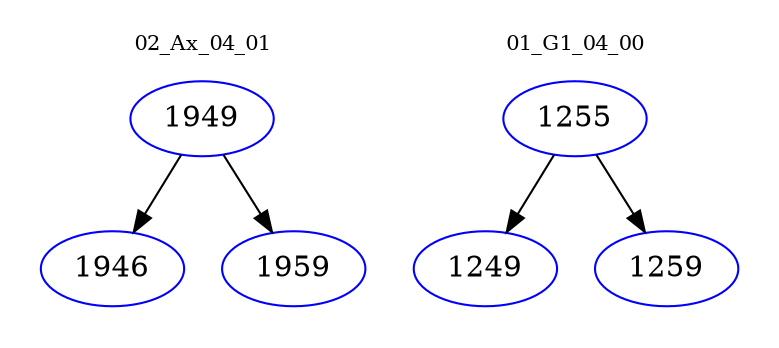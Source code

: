 digraph{
subgraph cluster_0 {
color = white
label = "02_Ax_04_01";
fontsize=10;
T0_1949 [label="1949", color="blue"]
T0_1949 -> T0_1946 [color="black"]
T0_1946 [label="1946", color="blue"]
T0_1949 -> T0_1959 [color="black"]
T0_1959 [label="1959", color="blue"]
}
subgraph cluster_1 {
color = white
label = "01_G1_04_00";
fontsize=10;
T1_1255 [label="1255", color="blue"]
T1_1255 -> T1_1249 [color="black"]
T1_1249 [label="1249", color="blue"]
T1_1255 -> T1_1259 [color="black"]
T1_1259 [label="1259", color="blue"]
}
}
